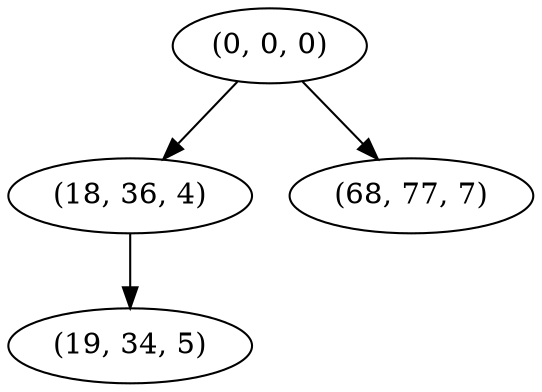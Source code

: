 digraph tree {
    "(0, 0, 0)";
    "(18, 36, 4)";
    "(19, 34, 5)";
    "(68, 77, 7)";
    "(0, 0, 0)" -> "(18, 36, 4)";
    "(0, 0, 0)" -> "(68, 77, 7)";
    "(18, 36, 4)" -> "(19, 34, 5)";
}
